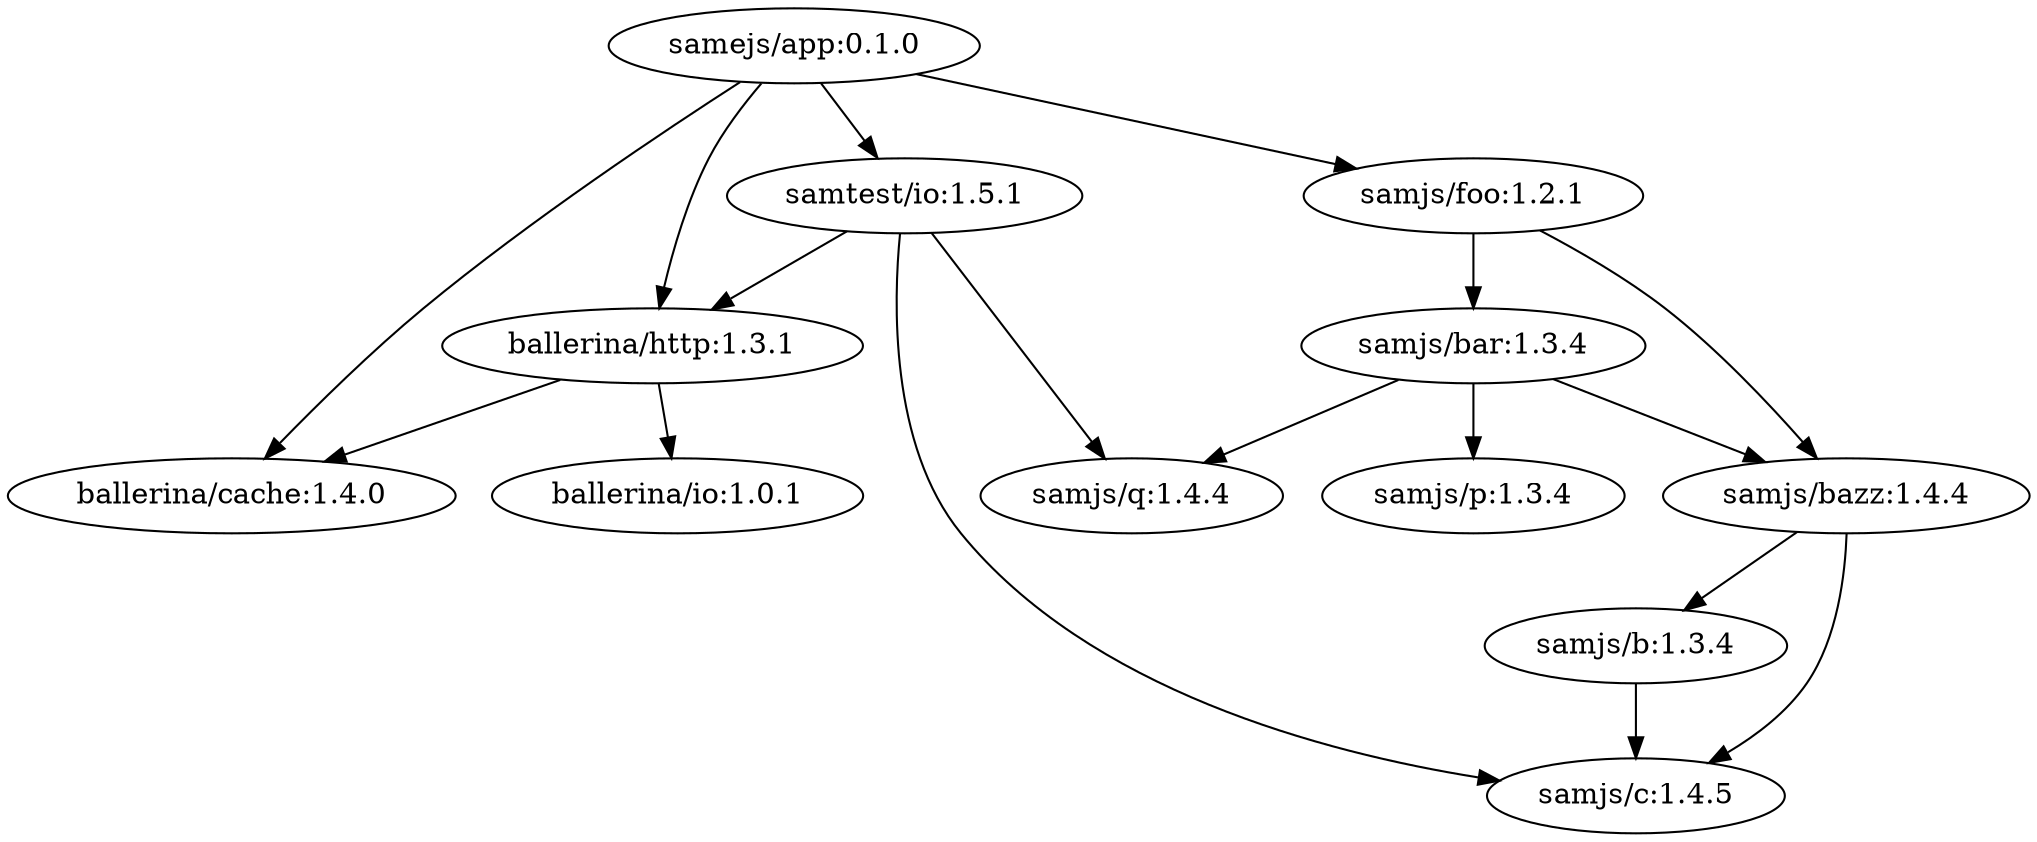 digraph "example1" {
    "samejs/app:0.1.0" -> "ballerina/cache:1.4.0"
    "samejs/app:0.1.0" -> "ballerina/http:1.3.1"
    "samejs/app:0.1.0" -> "samjs/foo:1.2.1"
    "samejs/app:0.1.0" -> "samtest/io:1.5.1"
    "ballerina/http:1.3.1" -> "ballerina/cache:1.4.0"
    "ballerina/http:1.3.1" -> "ballerina/io:1.0.1"
    "samjs/foo:1.2.1" -> "samjs/bar:1.3.4"
    "samjs/foo:1.2.1" -> "samjs/bazz:1.4.4"
    "samtest/io:1.5.1" -> "ballerina/http:1.3.1"
    "samtest/io:1.5.1" -> "samjs/c:1.4.5"
    "samtest/io:1.5.1" -> "samjs/q:1.4.4"
    "samjs/b:1.3.4" -> "samjs/c:1.4.5"
    "samjs/bar:1.3.4" -> "samjs/bazz:1.4.4"
    "samjs/bar:1.3.4" -> "samjs/p:1.3.4"
    "samjs/bar:1.3.4" -> "samjs/q:1.4.4"
    "samjs/bazz:1.4.4" -> "samjs/b:1.3.4"
    "samjs/bazz:1.4.4" -> "samjs/c:1.4.5"

    "samjs/foo:1.2.1" [scope = "testOnly"]
    "samjs/bar:1.3.4" [scope = "testOnly"]
    "samjs/bazz:1.4.4" [scope = "testOnly"]
    "samjs/b:1.3.4" [scope = "testOnly"]
    "samjs/p:1.3.4" [scope = "testOnly"]
    "samtest/io:1.5.1" [repo = "local"]
}
